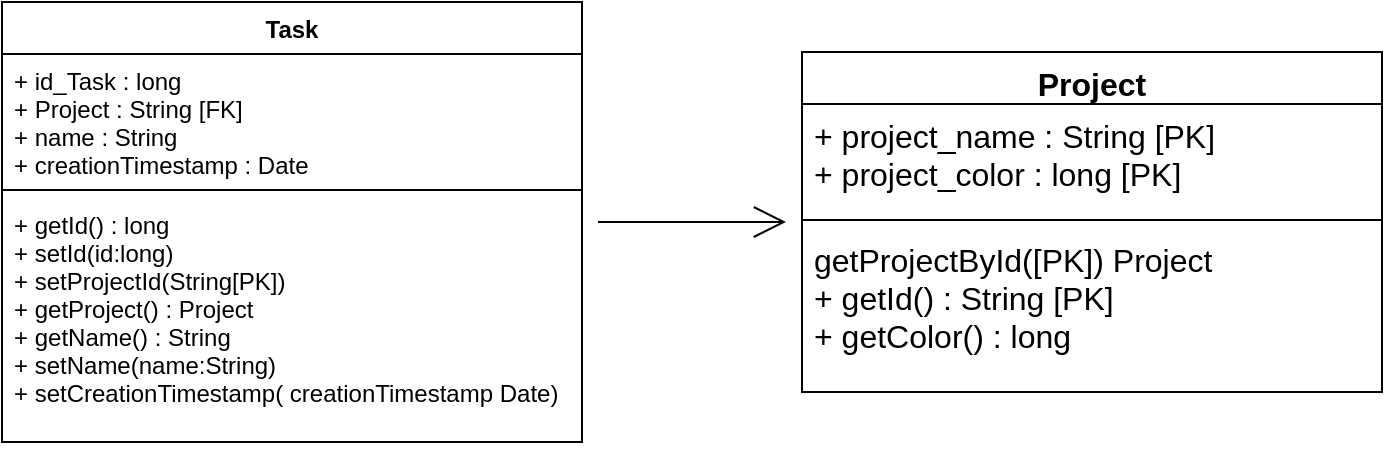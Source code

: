 <mxfile version="20.5.3" type="github">
  <diagram id="yHTEPfWe6cZI21B-fk4s" name="Page-1">
    <mxGraphModel dx="4291" dy="1966" grid="1" gridSize="10" guides="1" tooltips="1" connect="1" arrows="1" fold="1" page="1" pageScale="1" pageWidth="1654" pageHeight="1169" math="0" shadow="0">
      <root>
        <mxCell id="0" />
        <mxCell id="1" parent="0" />
        <mxCell id="S0cn3Gp2CfrWGDj15-_f-12" value="" style="edgeStyle=none;curved=1;rounded=0;orthogonalLoop=1;jettySize=auto;html=1;fontSize=12;endArrow=open;startSize=14;endSize=14;sourcePerimeterSpacing=8;targetPerimeterSpacing=8;" edge="1" parent="1" source="TyB8VzVW9zDiWYIF4AvZ-1" target="S0cn3Gp2CfrWGDj15-_f-8">
          <mxGeometry relative="1" as="geometry" />
        </mxCell>
        <mxCell id="TyB8VzVW9zDiWYIF4AvZ-1" value="Task&#xa;" style="swimlane;fontStyle=1;align=center;verticalAlign=top;childLayout=stackLayout;horizontal=1;startSize=26;horizontalStack=0;resizeParent=1;resizeParentMax=0;resizeLast=0;collapsible=1;marginBottom=0;" parent="1" vertex="1">
          <mxGeometry x="460" y="460" width="290" height="220" as="geometry" />
        </mxCell>
        <mxCell id="TyB8VzVW9zDiWYIF4AvZ-2" value="+ id_Task : long&#xa;+ Project : String [FK]&#xa;+ name : String&#xa;+ creationTimestamp : Date" style="text;strokeColor=none;fillColor=none;align=left;verticalAlign=top;spacingLeft=4;spacingRight=4;overflow=hidden;rotatable=0;points=[[0,0.5],[1,0.5]];portConstraint=eastwest;" parent="TyB8VzVW9zDiWYIF4AvZ-1" vertex="1">
          <mxGeometry y="26" width="290" height="64" as="geometry" />
        </mxCell>
        <mxCell id="TyB8VzVW9zDiWYIF4AvZ-3" value="" style="line;strokeWidth=1;fillColor=none;align=left;verticalAlign=middle;spacingTop=-1;spacingLeft=3;spacingRight=3;rotatable=0;labelPosition=right;points=[];portConstraint=eastwest;strokeColor=inherit;" parent="TyB8VzVW9zDiWYIF4AvZ-1" vertex="1">
          <mxGeometry y="90" width="290" height="8" as="geometry" />
        </mxCell>
        <mxCell id="TyB8VzVW9zDiWYIF4AvZ-4" value="+ getId() : long&#xa;+ setId(id:long)&#xa;+ setProjectId(String[PK])&#xa;+ getProject() : Project&#xa;+ getName() : String&#xa;+ setName(name:String)&#xa;+ setCreationTimestamp( creationTimestamp Date)" style="text;strokeColor=none;fillColor=none;align=left;verticalAlign=top;spacingLeft=4;spacingRight=4;overflow=hidden;rotatable=0;points=[[0,0.5],[1,0.5]];portConstraint=eastwest;" parent="TyB8VzVW9zDiWYIF4AvZ-1" vertex="1">
          <mxGeometry y="98" width="290" height="122" as="geometry" />
        </mxCell>
        <mxCell id="S0cn3Gp2CfrWGDj15-_f-8" value="Project" style="swimlane;fontStyle=1;align=center;verticalAlign=top;childLayout=stackLayout;horizontal=1;startSize=26;horizontalStack=0;resizeParent=1;resizeParentMax=0;resizeLast=0;collapsible=1;marginBottom=0;fontSize=16;" vertex="1" parent="1">
          <mxGeometry x="860" y="485" width="290" height="170" as="geometry">
            <mxRectangle x="1270" y="120" width="90" height="30" as="alternateBounds" />
          </mxGeometry>
        </mxCell>
        <mxCell id="S0cn3Gp2CfrWGDj15-_f-9" value="+ project_name : String [PK]&#xa;+ project_color : long [PK]" style="text;strokeColor=none;fillColor=none;align=left;verticalAlign=top;spacingLeft=4;spacingRight=4;overflow=hidden;rotatable=0;points=[[0,0.5],[1,0.5]];portConstraint=eastwest;fontSize=16;" vertex="1" parent="S0cn3Gp2CfrWGDj15-_f-8">
          <mxGeometry y="26" width="290" height="54" as="geometry" />
        </mxCell>
        <mxCell id="S0cn3Gp2CfrWGDj15-_f-10" value="" style="line;strokeWidth=1;fillColor=none;align=left;verticalAlign=middle;spacingTop=-1;spacingLeft=3;spacingRight=3;rotatable=0;labelPosition=right;points=[];portConstraint=eastwest;strokeColor=inherit;fontSize=16;" vertex="1" parent="S0cn3Gp2CfrWGDj15-_f-8">
          <mxGeometry y="80" width="290" height="8" as="geometry" />
        </mxCell>
        <mxCell id="S0cn3Gp2CfrWGDj15-_f-11" value="getProjectById([PK]) Project&#xa;+ getId() : String [PK]&#xa;+ getColor() : long" style="text;strokeColor=none;fillColor=none;align=left;verticalAlign=top;spacingLeft=4;spacingRight=4;overflow=hidden;rotatable=0;points=[[0,0.5],[1,0.5]];portConstraint=eastwest;fontSize=16;" vertex="1" parent="S0cn3Gp2CfrWGDj15-_f-8">
          <mxGeometry y="88" width="290" height="82" as="geometry" />
        </mxCell>
      </root>
    </mxGraphModel>
  </diagram>
</mxfile>
